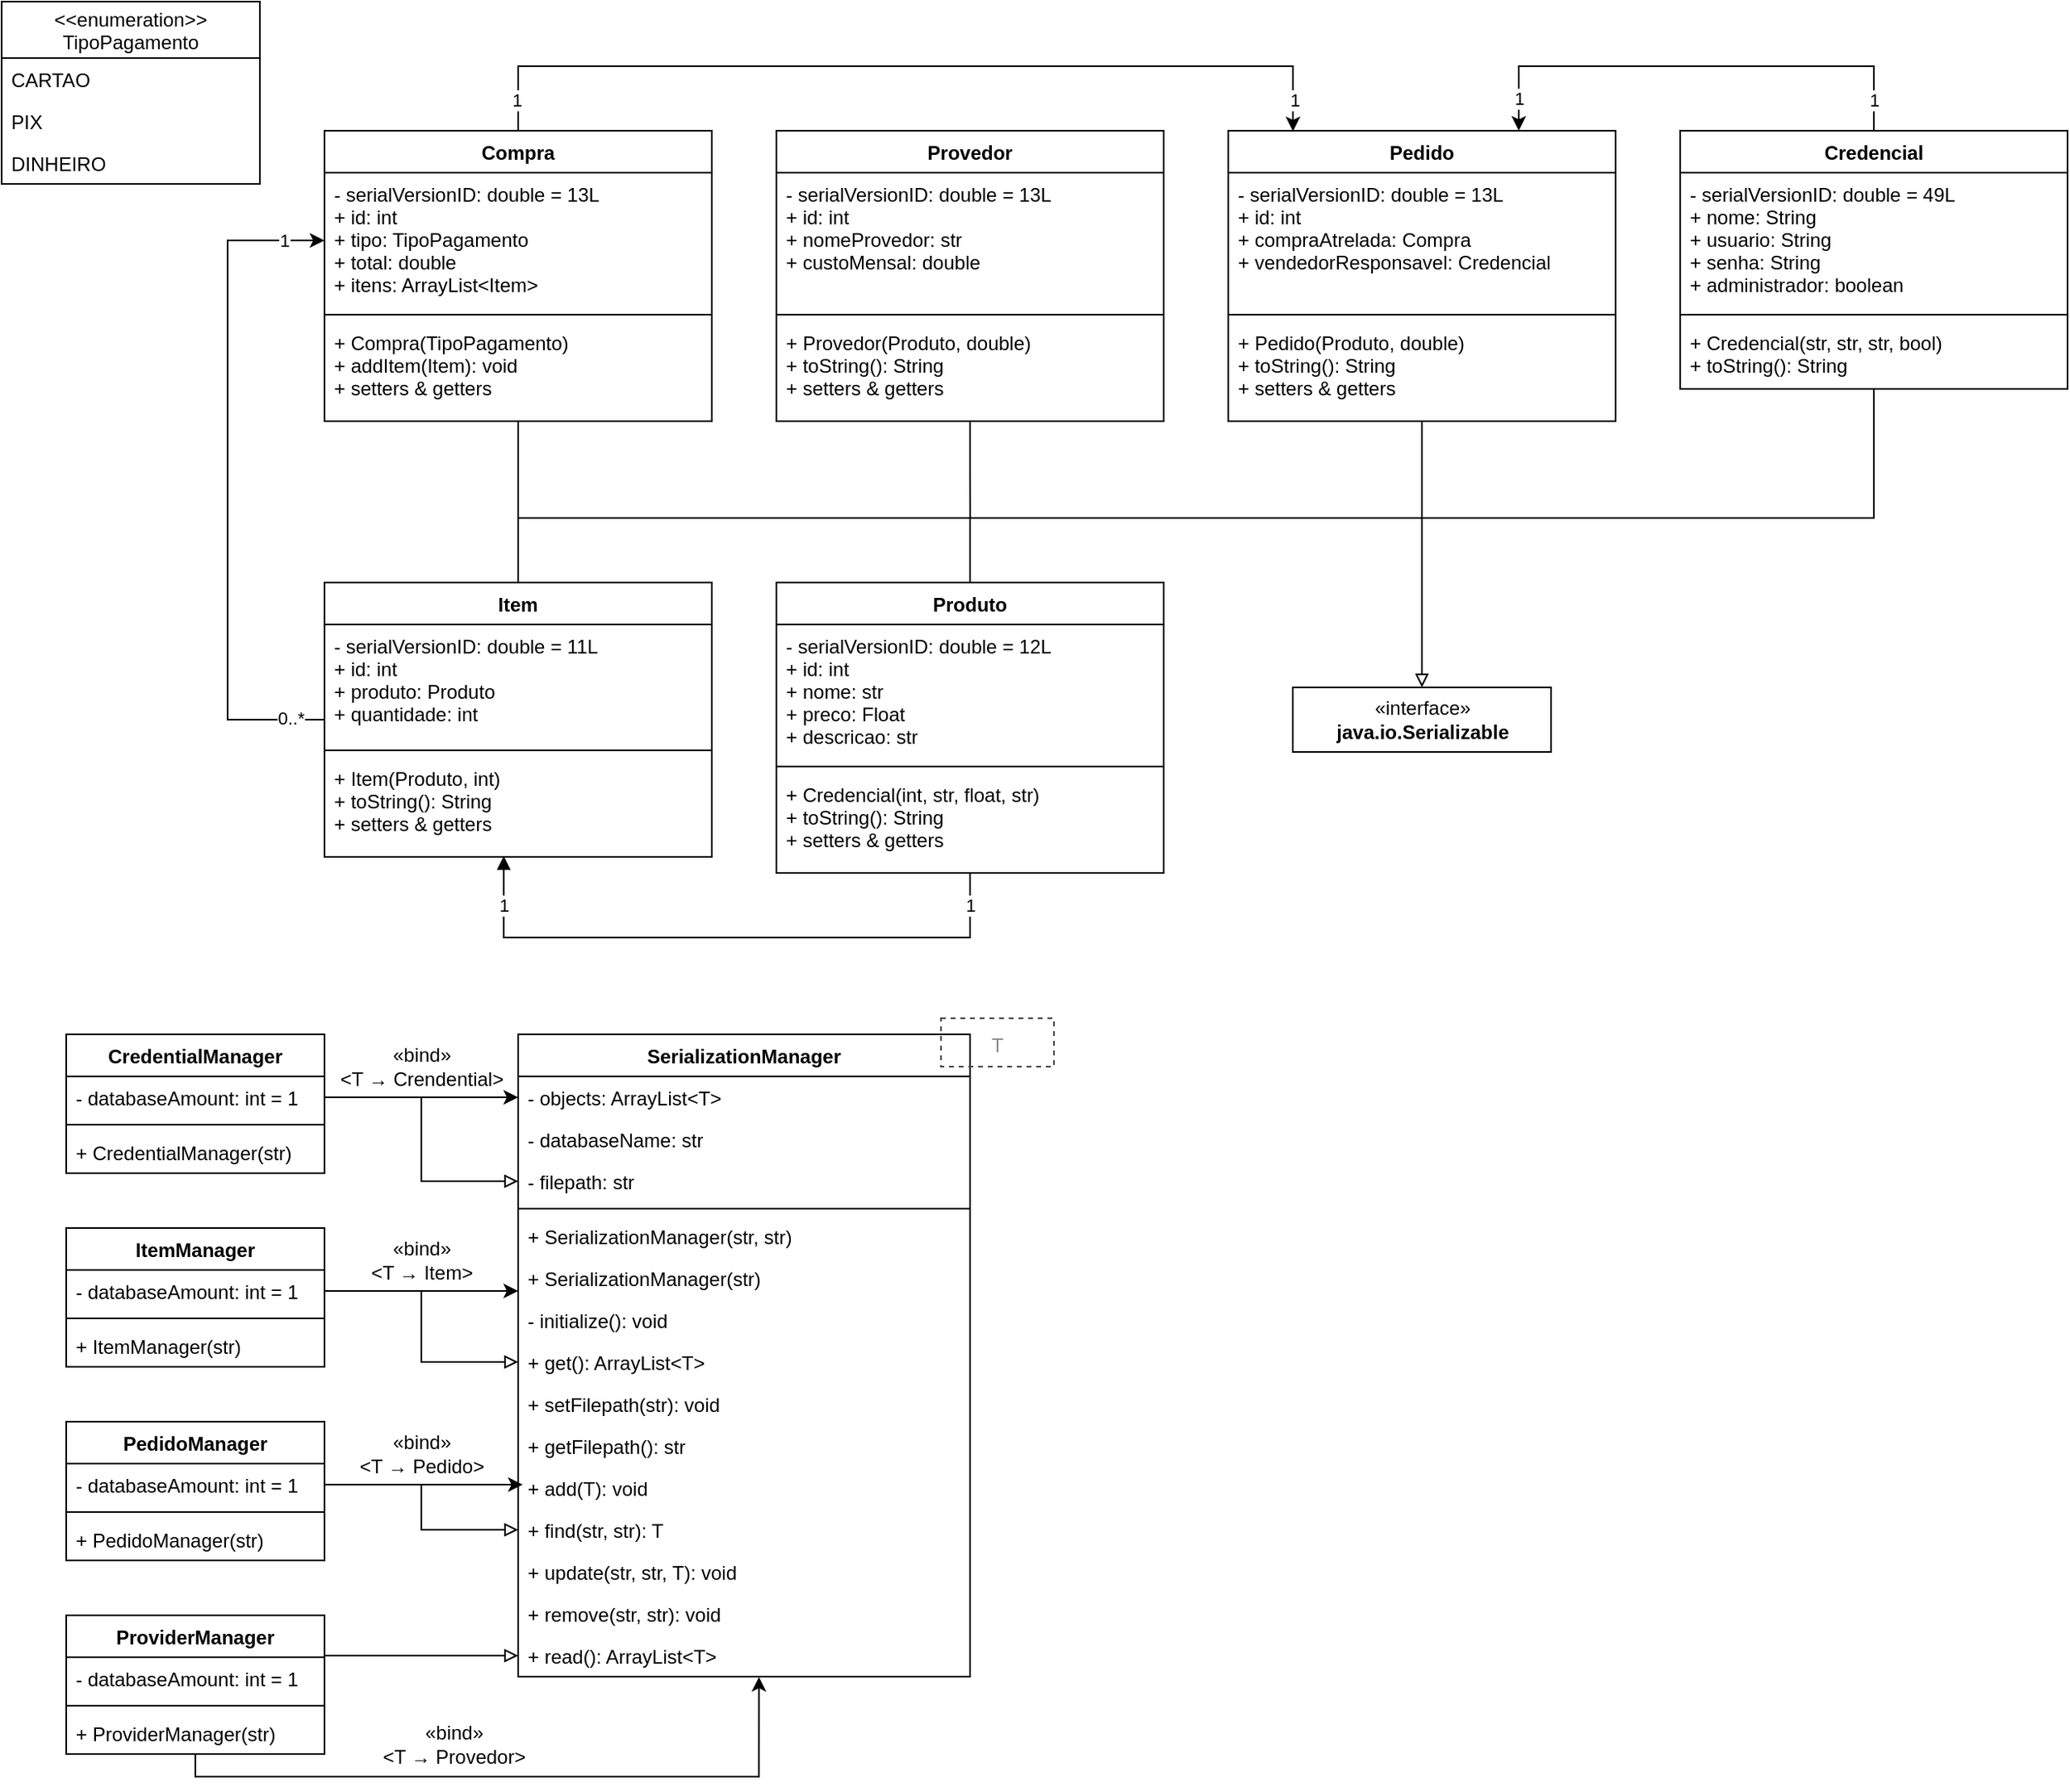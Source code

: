 <mxfile compressed="true" version="20.3.3" type="device"><diagram id="C5RBs43oDa-KdzZeNtuy" name="Page-1"><mxGraphModel dx="2361" dy="831" grid="1" gridSize="10" guides="1" tooltips="1" connect="1" arrows="1" fold="1" page="1" pageScale="1" pageWidth="827" pageHeight="1169" math="0" shadow="0"><root><mxCell id="WIyWlLk6GJQsqaUBKTNV-0"/><mxCell id="WIyWlLk6GJQsqaUBKTNV-1" parent="WIyWlLk6GJQsqaUBKTNV-0"/><mxCell id="C8PjU_JuX6WRlQQjnRAM-122" value="1" style="edgeStyle=orthogonalEdgeStyle;rounded=0;orthogonalLoop=1;jettySize=auto;html=1;entryX=0.75;entryY=0;entryDx=0;entryDy=0;strokeColor=#000000;endArrow=classic;endFill=1;" edge="1" parent="WIyWlLk6GJQsqaUBKTNV-1" source="lzJz9qcEkOFk_w3HQldG-35" target="C8PjU_JuX6WRlQQjnRAM-114"><mxGeometry x="0.867" relative="1" as="geometry"><Array as="points"><mxPoint x="400" y="80"/><mxPoint x="180" y="80"/></Array><mxPoint as="offset"/></mxGeometry></mxCell><mxCell id="C8PjU_JuX6WRlQQjnRAM-123" value="1" style="edgeLabel;html=1;align=center;verticalAlign=middle;resizable=0;points=[];" vertex="1" connectable="0" parent="C8PjU_JuX6WRlQQjnRAM-122"><mxGeometry x="-0.787" y="1" relative="1" as="geometry"><mxPoint x="1" y="13" as="offset"/></mxGeometry></mxCell><mxCell id="lzJz9qcEkOFk_w3HQldG-35" value="Credencial" style="swimlane;fontStyle=1;align=center;verticalAlign=top;childLayout=stackLayout;horizontal=1;startSize=26;horizontalStack=0;resizeParent=1;resizeParentMax=0;resizeLast=0;collapsible=1;marginBottom=0;" parent="WIyWlLk6GJQsqaUBKTNV-1" vertex="1"><mxGeometry x="280" y="120" width="240" height="160" as="geometry"><mxRectangle x="160" y="1400" width="100" height="30" as="alternateBounds"/></mxGeometry></mxCell><mxCell id="lzJz9qcEkOFk_w3HQldG-36" value="- serialVersionID: double = 49L&#10;+ nome: String&#10;+ usuario: String&#10;+ senha: String&#10;+ administrador: boolean" style="text;strokeColor=none;fillColor=none;align=left;verticalAlign=top;spacingLeft=4;spacingRight=4;overflow=hidden;rotatable=0;points=[[0,0.5],[1,0.5]];portConstraint=eastwest;" parent="lzJz9qcEkOFk_w3HQldG-35" vertex="1"><mxGeometry y="26" width="240" height="84" as="geometry"/></mxCell><mxCell id="lzJz9qcEkOFk_w3HQldG-37" value="" style="line;strokeWidth=1;fillColor=none;align=left;verticalAlign=middle;spacingTop=-1;spacingLeft=3;spacingRight=3;rotatable=0;labelPosition=right;points=[];portConstraint=eastwest;strokeColor=inherit;" parent="lzJz9qcEkOFk_w3HQldG-35" vertex="1"><mxGeometry y="110" width="240" height="8" as="geometry"/></mxCell><mxCell id="lzJz9qcEkOFk_w3HQldG-38" value="+ Credencial(str, str, str, bool)&#10;+ toString(): String" style="text;strokeColor=none;fillColor=none;align=left;verticalAlign=top;spacingLeft=4;spacingRight=4;overflow=hidden;rotatable=0;points=[[0,0.5],[1,0.5]];portConstraint=eastwest;" parent="lzJz9qcEkOFk_w3HQldG-35" vertex="1"><mxGeometry y="118" width="240" height="42" as="geometry"/></mxCell><mxCell id="C8PjU_JuX6WRlQQjnRAM-8" value="SerializationManager" style="swimlane;fontStyle=1;align=center;verticalAlign=top;childLayout=stackLayout;horizontal=1;startSize=26;horizontalStack=0;resizeParent=1;resizeParentMax=0;resizeLast=0;collapsible=1;marginBottom=0;" vertex="1" parent="WIyWlLk6GJQsqaUBKTNV-1"><mxGeometry x="-440" y="680" width="280" height="398" as="geometry"><mxRectangle x="440" y="1281" width="160" height="30" as="alternateBounds"/></mxGeometry></mxCell><mxCell id="C8PjU_JuX6WRlQQjnRAM-9" value="- objects: ArrayList&lt;T&gt;" style="text;strokeColor=none;fillColor=none;align=left;verticalAlign=top;spacingLeft=4;spacingRight=4;overflow=hidden;rotatable=0;points=[[0,0.5],[1,0.5]];portConstraint=eastwest;" vertex="1" parent="C8PjU_JuX6WRlQQjnRAM-8"><mxGeometry y="26" width="280" height="26" as="geometry"/></mxCell><mxCell id="C8PjU_JuX6WRlQQjnRAM-17" value="- databaseName: str" style="text;strokeColor=none;fillColor=none;align=left;verticalAlign=top;spacingLeft=4;spacingRight=4;overflow=hidden;rotatable=0;points=[[0,0.5],[1,0.5]];portConstraint=eastwest;" vertex="1" parent="C8PjU_JuX6WRlQQjnRAM-8"><mxGeometry y="52" width="280" height="26" as="geometry"/></mxCell><mxCell id="C8PjU_JuX6WRlQQjnRAM-16" value="- filepath: str" style="text;strokeColor=none;fillColor=none;align=left;verticalAlign=top;spacingLeft=4;spacingRight=4;overflow=hidden;rotatable=0;points=[[0,0.5],[1,0.5]];portConstraint=eastwest;" vertex="1" parent="C8PjU_JuX6WRlQQjnRAM-8"><mxGeometry y="78" width="280" height="26" as="geometry"/></mxCell><mxCell id="C8PjU_JuX6WRlQQjnRAM-10" value="" style="line;strokeWidth=1;fillColor=none;align=left;verticalAlign=middle;spacingTop=-1;spacingLeft=3;spacingRight=3;rotatable=0;labelPosition=right;points=[];portConstraint=eastwest;strokeColor=inherit;" vertex="1" parent="C8PjU_JuX6WRlQQjnRAM-8"><mxGeometry y="104" width="280" height="8" as="geometry"/></mxCell><mxCell id="C8PjU_JuX6WRlQQjnRAM-11" value="+ SerializationManager(str, str)" style="text;strokeColor=none;fillColor=none;align=left;verticalAlign=top;spacingLeft=4;spacingRight=4;overflow=hidden;rotatable=0;points=[[0,0.5],[1,0.5]];portConstraint=eastwest;" vertex="1" parent="C8PjU_JuX6WRlQQjnRAM-8"><mxGeometry y="112" width="280" height="26" as="geometry"/></mxCell><mxCell id="C8PjU_JuX6WRlQQjnRAM-22" value="+ SerializationManager(str)" style="text;strokeColor=none;fillColor=none;align=left;verticalAlign=top;spacingLeft=4;spacingRight=4;overflow=hidden;rotatable=0;points=[[0,0.5],[1,0.5]];portConstraint=eastwest;" vertex="1" parent="C8PjU_JuX6WRlQQjnRAM-8"><mxGeometry y="138" width="280" height="26" as="geometry"/></mxCell><mxCell id="C8PjU_JuX6WRlQQjnRAM-27" value="- initialize(): void" style="text;strokeColor=none;fillColor=none;align=left;verticalAlign=top;spacingLeft=4;spacingRight=4;overflow=hidden;rotatable=0;points=[[0,0.5],[1,0.5]];portConstraint=eastwest;" vertex="1" parent="C8PjU_JuX6WRlQQjnRAM-8"><mxGeometry y="164" width="280" height="26" as="geometry"/></mxCell><mxCell id="C8PjU_JuX6WRlQQjnRAM-26" value="+ get(): ArrayList&lt;T&gt;" style="text;strokeColor=none;fillColor=none;align=left;verticalAlign=top;spacingLeft=4;spacingRight=4;overflow=hidden;rotatable=0;points=[[0,0.5],[1,0.5]];portConstraint=eastwest;" vertex="1" parent="C8PjU_JuX6WRlQQjnRAM-8"><mxGeometry y="190" width="280" height="26" as="geometry"/></mxCell><mxCell id="C8PjU_JuX6WRlQQjnRAM-25" value="+ setFilepath(str): void" style="text;strokeColor=none;fillColor=none;align=left;verticalAlign=top;spacingLeft=4;spacingRight=4;overflow=hidden;rotatable=0;points=[[0,0.5],[1,0.5]];portConstraint=eastwest;" vertex="1" parent="C8PjU_JuX6WRlQQjnRAM-8"><mxGeometry y="216" width="280" height="26" as="geometry"/></mxCell><mxCell id="C8PjU_JuX6WRlQQjnRAM-24" value="+ getFilepath(): str" style="text;strokeColor=none;fillColor=none;align=left;verticalAlign=top;spacingLeft=4;spacingRight=4;overflow=hidden;rotatable=0;points=[[0,0.5],[1,0.5]];portConstraint=eastwest;" vertex="1" parent="C8PjU_JuX6WRlQQjnRAM-8"><mxGeometry y="242" width="280" height="26" as="geometry"/></mxCell><mxCell id="C8PjU_JuX6WRlQQjnRAM-23" value="+ add(T): void" style="text;strokeColor=none;fillColor=none;align=left;verticalAlign=top;spacingLeft=4;spacingRight=4;overflow=hidden;rotatable=0;points=[[0,0.5],[1,0.5]];portConstraint=eastwest;" vertex="1" parent="C8PjU_JuX6WRlQQjnRAM-8"><mxGeometry y="268" width="280" height="26" as="geometry"/></mxCell><mxCell id="C8PjU_JuX6WRlQQjnRAM-21" value="+ find(str, str): T" style="text;strokeColor=none;fillColor=none;align=left;verticalAlign=top;spacingLeft=4;spacingRight=4;overflow=hidden;rotatable=0;points=[[0,0.5],[1,0.5]];portConstraint=eastwest;" vertex="1" parent="C8PjU_JuX6WRlQQjnRAM-8"><mxGeometry y="294" width="280" height="26" as="geometry"/></mxCell><mxCell id="C8PjU_JuX6WRlQQjnRAM-20" value="+ update(str, str, T): void" style="text;strokeColor=none;fillColor=none;align=left;verticalAlign=top;spacingLeft=4;spacingRight=4;overflow=hidden;rotatable=0;points=[[0,0.5],[1,0.5]];portConstraint=eastwest;" vertex="1" parent="C8PjU_JuX6WRlQQjnRAM-8"><mxGeometry y="320" width="280" height="26" as="geometry"/></mxCell><mxCell id="C8PjU_JuX6WRlQQjnRAM-19" value="+ remove(str, str): void" style="text;strokeColor=none;fillColor=none;align=left;verticalAlign=top;spacingLeft=4;spacingRight=4;overflow=hidden;rotatable=0;points=[[0,0.5],[1,0.5]];portConstraint=eastwest;" vertex="1" parent="C8PjU_JuX6WRlQQjnRAM-8"><mxGeometry y="346" width="280" height="26" as="geometry"/></mxCell><mxCell id="C8PjU_JuX6WRlQQjnRAM-18" value="+ read(): ArrayList&lt;T&gt;" style="text;strokeColor=none;fillColor=none;align=left;verticalAlign=top;spacingLeft=4;spacingRight=4;overflow=hidden;rotatable=0;points=[[0,0.5],[1,0.5]];portConstraint=eastwest;" vertex="1" parent="C8PjU_JuX6WRlQQjnRAM-8"><mxGeometry y="372" width="280" height="26" as="geometry"/></mxCell><mxCell id="C8PjU_JuX6WRlQQjnRAM-28" value="T" style="outlineConnect=0;gradientColor=none;html=1;whiteSpace=wrap;fontSize=12;fontStyle=0;strokeColor=#42454A;fillColor=none;verticalAlign=top;align=center;fontColor=#858B94;dashed=1;spacingTop=3;" vertex="1" parent="WIyWlLk6GJQsqaUBKTNV-1"><mxGeometry x="-178" y="670" width="70" height="30" as="geometry"/></mxCell><mxCell id="C8PjU_JuX6WRlQQjnRAM-29" value="«interface»&lt;br&gt;&lt;b&gt;java.io.Serializable&lt;/b&gt;" style="html=1;" vertex="1" parent="WIyWlLk6GJQsqaUBKTNV-1"><mxGeometry x="40" y="465" width="160" height="40" as="geometry"/></mxCell><mxCell id="C8PjU_JuX6WRlQQjnRAM-45" style="edgeStyle=orthogonalEdgeStyle;rounded=0;orthogonalLoop=1;jettySize=auto;html=1;endArrow=block;endFill=1;entryX=0.463;entryY=0.992;entryDx=0;entryDy=0;entryPerimeter=0;strokeColor=#000000;" edge="1" parent="WIyWlLk6GJQsqaUBKTNV-1" source="C8PjU_JuX6WRlQQjnRAM-35" target="C8PjU_JuX6WRlQQjnRAM-43"><mxGeometry relative="1" as="geometry"><mxPoint x="-170" y="700" as="targetPoint"/><Array as="points"><mxPoint x="-160" y="620"/><mxPoint x="-449" y="620"/></Array></mxGeometry></mxCell><mxCell id="C8PjU_JuX6WRlQQjnRAM-46" value="1" style="edgeLabel;html=1;align=center;verticalAlign=middle;resizable=0;points=[];" vertex="1" connectable="0" parent="C8PjU_JuX6WRlQQjnRAM-45"><mxGeometry x="0.914" relative="1" as="geometry"><mxPoint y="14" as="offset"/></mxGeometry></mxCell><mxCell id="C8PjU_JuX6WRlQQjnRAM-47" value="1" style="edgeLabel;html=1;align=center;verticalAlign=middle;resizable=0;points=[];" vertex="1" connectable="0" parent="C8PjU_JuX6WRlQQjnRAM-45"><mxGeometry x="-0.957" relative="1" as="geometry"><mxPoint y="12" as="offset"/></mxGeometry></mxCell><mxCell id="C8PjU_JuX6WRlQQjnRAM-107" style="edgeStyle=orthogonalEdgeStyle;rounded=0;orthogonalLoop=1;jettySize=auto;html=1;strokeColor=#000000;endArrow=none;endFill=0;" edge="1" parent="WIyWlLk6GJQsqaUBKTNV-1" source="C8PjU_JuX6WRlQQjnRAM-35"><mxGeometry relative="1" as="geometry"><mxPoint x="-160" y="360" as="targetPoint"/></mxGeometry></mxCell><mxCell id="C8PjU_JuX6WRlQQjnRAM-35" value="Produto" style="swimlane;fontStyle=1;align=center;verticalAlign=top;childLayout=stackLayout;horizontal=1;startSize=26;horizontalStack=0;resizeParent=1;resizeParentMax=0;resizeLast=0;collapsible=1;marginBottom=0;" vertex="1" parent="WIyWlLk6GJQsqaUBKTNV-1"><mxGeometry x="-280" y="400" width="240" height="180" as="geometry"/></mxCell><mxCell id="C8PjU_JuX6WRlQQjnRAM-36" value="- serialVersionID: double = 12L&#10;+ id: int&#10;+ nome: str&#10;+ preco: Float&#10;+ descricao: str&#10;" style="text;strokeColor=none;fillColor=none;align=left;verticalAlign=top;spacingLeft=4;spacingRight=4;overflow=hidden;rotatable=0;points=[[0,0.5],[1,0.5]];portConstraint=eastwest;" vertex="1" parent="C8PjU_JuX6WRlQQjnRAM-35"><mxGeometry y="26" width="240" height="84" as="geometry"/></mxCell><mxCell id="C8PjU_JuX6WRlQQjnRAM-37" value="" style="line;strokeWidth=1;fillColor=none;align=left;verticalAlign=middle;spacingTop=-1;spacingLeft=3;spacingRight=3;rotatable=0;labelPosition=right;points=[];portConstraint=eastwest;strokeColor=inherit;" vertex="1" parent="C8PjU_JuX6WRlQQjnRAM-35"><mxGeometry y="110" width="240" height="8" as="geometry"/></mxCell><mxCell id="C8PjU_JuX6WRlQQjnRAM-38" value="+ Credencial(int, str, float, str)&#10;+ toString(): String&#10;+ setters &amp; getters" style="text;strokeColor=none;fillColor=none;align=left;verticalAlign=top;spacingLeft=4;spacingRight=4;overflow=hidden;rotatable=0;points=[[0,0.5],[1,0.5]];portConstraint=eastwest;" vertex="1" parent="C8PjU_JuX6WRlQQjnRAM-35"><mxGeometry y="118" width="240" height="62" as="geometry"/></mxCell><mxCell id="C8PjU_JuX6WRlQQjnRAM-44" style="edgeStyle=orthogonalEdgeStyle;rounded=0;orthogonalLoop=1;jettySize=auto;html=1;endArrow=block;endFill=0;entryX=0.5;entryY=0;entryDx=0;entryDy=0;" edge="1" parent="WIyWlLk6GJQsqaUBKTNV-1" source="C8PjU_JuX6WRlQQjnRAM-40" target="C8PjU_JuX6WRlQQjnRAM-29"><mxGeometry relative="1" as="geometry"><mxPoint x="120" y="460" as="targetPoint"/><Array as="points"><mxPoint x="-440" y="360"/><mxPoint x="120" y="360"/></Array></mxGeometry></mxCell><mxCell id="C8PjU_JuX6WRlQQjnRAM-54" style="edgeStyle=orthogonalEdgeStyle;rounded=0;orthogonalLoop=1;jettySize=auto;html=1;entryX=0;entryY=0.5;entryDx=0;entryDy=0;strokeColor=#000000;endArrow=classic;endFill=1;" edge="1" parent="WIyWlLk6GJQsqaUBKTNV-1" source="C8PjU_JuX6WRlQQjnRAM-40" target="C8PjU_JuX6WRlQQjnRAM-49"><mxGeometry relative="1" as="geometry"><Array as="points"><mxPoint x="-620" y="485"/><mxPoint x="-620" y="188"/></Array></mxGeometry></mxCell><mxCell id="C8PjU_JuX6WRlQQjnRAM-55" value="1" style="edgeLabel;html=1;align=center;verticalAlign=middle;resizable=0;points=[];" vertex="1" connectable="0" parent="C8PjU_JuX6WRlQQjnRAM-54"><mxGeometry x="0.851" relative="1" as="geometry"><mxPoint x="6" as="offset"/></mxGeometry></mxCell><mxCell id="C8PjU_JuX6WRlQQjnRAM-56" value="0..*" style="edgeLabel;html=1;align=center;verticalAlign=middle;resizable=0;points=[];" vertex="1" connectable="0" parent="C8PjU_JuX6WRlQQjnRAM-54"><mxGeometry x="-0.931" y="-1" relative="1" as="geometry"><mxPoint x="-7" as="offset"/></mxGeometry></mxCell><mxCell id="C8PjU_JuX6WRlQQjnRAM-40" value="Item" style="swimlane;fontStyle=1;align=center;verticalAlign=top;childLayout=stackLayout;horizontal=1;startSize=26;horizontalStack=0;resizeParent=1;resizeParentMax=0;resizeLast=0;collapsible=1;marginBottom=0;" vertex="1" parent="WIyWlLk6GJQsqaUBKTNV-1"><mxGeometry x="-560" y="400" width="240" height="170" as="geometry"/></mxCell><mxCell id="C8PjU_JuX6WRlQQjnRAM-41" value="- serialVersionID: double = 11L&#10;+ id: int&#10;+ produto: Produto&#10;+ quantidade: int&#10;" style="text;strokeColor=none;fillColor=none;align=left;verticalAlign=top;spacingLeft=4;spacingRight=4;overflow=hidden;rotatable=0;points=[[0,0.5],[1,0.5]];portConstraint=eastwest;" vertex="1" parent="C8PjU_JuX6WRlQQjnRAM-40"><mxGeometry y="26" width="240" height="74" as="geometry"/></mxCell><mxCell id="C8PjU_JuX6WRlQQjnRAM-42" value="" style="line;strokeWidth=1;fillColor=none;align=left;verticalAlign=middle;spacingTop=-1;spacingLeft=3;spacingRight=3;rotatable=0;labelPosition=right;points=[];portConstraint=eastwest;strokeColor=inherit;" vertex="1" parent="C8PjU_JuX6WRlQQjnRAM-40"><mxGeometry y="100" width="240" height="8" as="geometry"/></mxCell><mxCell id="C8PjU_JuX6WRlQQjnRAM-43" value="+ Item(Produto, int)&#10;+ toString(): String&#10;+ setters &amp; getters" style="text;strokeColor=none;fillColor=none;align=left;verticalAlign=top;spacingLeft=4;spacingRight=4;overflow=hidden;rotatable=0;points=[[0,0.5],[1,0.5]];portConstraint=eastwest;" vertex="1" parent="C8PjU_JuX6WRlQQjnRAM-40"><mxGeometry y="108" width="240" height="62" as="geometry"/></mxCell><mxCell id="C8PjU_JuX6WRlQQjnRAM-119" style="edgeStyle=orthogonalEdgeStyle;rounded=0;orthogonalLoop=1;jettySize=auto;html=1;entryX=0.167;entryY=0.002;entryDx=0;entryDy=0;strokeColor=#000000;endArrow=classic;endFill=1;entryPerimeter=0;" edge="1" parent="WIyWlLk6GJQsqaUBKTNV-1" source="C8PjU_JuX6WRlQQjnRAM-48" target="C8PjU_JuX6WRlQQjnRAM-114"><mxGeometry relative="1" as="geometry"><Array as="points"><mxPoint x="-440" y="80"/><mxPoint x="40" y="80"/></Array></mxGeometry></mxCell><mxCell id="C8PjU_JuX6WRlQQjnRAM-120" value="1" style="edgeLabel;html=1;align=center;verticalAlign=middle;resizable=0;points=[];" vertex="1" connectable="0" parent="C8PjU_JuX6WRlQQjnRAM-119"><mxGeometry x="-0.895" y="1" relative="1" as="geometry"><mxPoint y="10" as="offset"/></mxGeometry></mxCell><mxCell id="C8PjU_JuX6WRlQQjnRAM-121" value="1" style="edgeLabel;html=1;align=center;verticalAlign=middle;resizable=0;points=[];" vertex="1" connectable="0" parent="C8PjU_JuX6WRlQQjnRAM-119"><mxGeometry x="0.891" y="1" relative="1" as="geometry"><mxPoint y="11" as="offset"/></mxGeometry></mxCell><mxCell id="C8PjU_JuX6WRlQQjnRAM-48" value="Compra" style="swimlane;fontStyle=1;align=center;verticalAlign=top;childLayout=stackLayout;horizontal=1;startSize=26;horizontalStack=0;resizeParent=1;resizeParentMax=0;resizeLast=0;collapsible=1;marginBottom=0;" vertex="1" parent="WIyWlLk6GJQsqaUBKTNV-1"><mxGeometry x="-560" y="120" width="240" height="180" as="geometry"/></mxCell><mxCell id="C8PjU_JuX6WRlQQjnRAM-49" value="- serialVersionID: double = 13L&#10;+ id: int&#10;+ tipo: TipoPagamento&#10;+ total: double&#10;+ itens: ArrayList&lt;Item&gt;&#10;" style="text;strokeColor=none;fillColor=none;align=left;verticalAlign=top;spacingLeft=4;spacingRight=4;overflow=hidden;rotatable=0;points=[[0,0.5],[1,0.5]];portConstraint=eastwest;" vertex="1" parent="C8PjU_JuX6WRlQQjnRAM-48"><mxGeometry y="26" width="240" height="84" as="geometry"/></mxCell><mxCell id="C8PjU_JuX6WRlQQjnRAM-50" value="" style="line;strokeWidth=1;fillColor=none;align=left;verticalAlign=middle;spacingTop=-1;spacingLeft=3;spacingRight=3;rotatable=0;labelPosition=right;points=[];portConstraint=eastwest;strokeColor=inherit;" vertex="1" parent="C8PjU_JuX6WRlQQjnRAM-48"><mxGeometry y="110" width="240" height="8" as="geometry"/></mxCell><mxCell id="C8PjU_JuX6WRlQQjnRAM-51" value="+ Compra(TipoPagamento)&#10;+ addItem(Item): void&#10;+ setters &amp; getters" style="text;strokeColor=none;fillColor=none;align=left;verticalAlign=top;spacingLeft=4;spacingRight=4;overflow=hidden;rotatable=0;points=[[0,0.5],[1,0.5]];portConstraint=eastwest;" vertex="1" parent="C8PjU_JuX6WRlQQjnRAM-48"><mxGeometry y="118" width="240" height="62" as="geometry"/></mxCell><mxCell id="C8PjU_JuX6WRlQQjnRAM-57" value="&lt;&lt;enumeration&gt;&gt;&#10;TipoPagamento" style="swimlane;fontStyle=0;childLayout=stackLayout;horizontal=1;startSize=35;fillColor=none;horizontalStack=0;resizeParent=1;resizeParentMax=0;resizeLast=0;collapsible=1;marginBottom=0;" vertex="1" parent="WIyWlLk6GJQsqaUBKTNV-1"><mxGeometry x="-760" y="40" width="160" height="113" as="geometry"/></mxCell><mxCell id="C8PjU_JuX6WRlQQjnRAM-58" value="CARTAO" style="text;strokeColor=none;fillColor=none;align=left;verticalAlign=top;spacingLeft=4;spacingRight=4;overflow=hidden;rotatable=0;points=[[0,0.5],[1,0.5]];portConstraint=eastwest;" vertex="1" parent="C8PjU_JuX6WRlQQjnRAM-57"><mxGeometry y="35" width="160" height="26" as="geometry"/></mxCell><mxCell id="C8PjU_JuX6WRlQQjnRAM-59" value="PIX" style="text;strokeColor=none;fillColor=none;align=left;verticalAlign=top;spacingLeft=4;spacingRight=4;overflow=hidden;rotatable=0;points=[[0,0.5],[1,0.5]];portConstraint=eastwest;" vertex="1" parent="C8PjU_JuX6WRlQQjnRAM-57"><mxGeometry y="61" width="160" height="26" as="geometry"/></mxCell><mxCell id="C8PjU_JuX6WRlQQjnRAM-60" value="DINHEIRO" style="text;strokeColor=none;fillColor=none;align=left;verticalAlign=top;spacingLeft=4;spacingRight=4;overflow=hidden;rotatable=0;points=[[0,0.5],[1,0.5]];portConstraint=eastwest;" vertex="1" parent="C8PjU_JuX6WRlQQjnRAM-57"><mxGeometry y="87" width="160" height="26" as="geometry"/></mxCell><mxCell id="C8PjU_JuX6WRlQQjnRAM-61" value="CredentialManager" style="swimlane;fontStyle=1;align=center;verticalAlign=top;childLayout=stackLayout;horizontal=1;startSize=26;horizontalStack=0;resizeParent=1;resizeParentMax=0;resizeLast=0;collapsible=1;marginBottom=0;" vertex="1" parent="WIyWlLk6GJQsqaUBKTNV-1"><mxGeometry x="-720" y="680" width="160" height="86" as="geometry"/></mxCell><mxCell id="C8PjU_JuX6WRlQQjnRAM-62" value="- databaseAmount: int = 1" style="text;strokeColor=none;fillColor=none;align=left;verticalAlign=top;spacingLeft=4;spacingRight=4;overflow=hidden;rotatable=0;points=[[0,0.5],[1,0.5]];portConstraint=eastwest;" vertex="1" parent="C8PjU_JuX6WRlQQjnRAM-61"><mxGeometry y="26" width="160" height="26" as="geometry"/></mxCell><mxCell id="C8PjU_JuX6WRlQQjnRAM-63" value="" style="line;strokeWidth=1;fillColor=none;align=left;verticalAlign=middle;spacingTop=-1;spacingLeft=3;spacingRight=3;rotatable=0;labelPosition=right;points=[];portConstraint=eastwest;strokeColor=inherit;" vertex="1" parent="C8PjU_JuX6WRlQQjnRAM-61"><mxGeometry y="52" width="160" height="8" as="geometry"/></mxCell><mxCell id="C8PjU_JuX6WRlQQjnRAM-64" value="+ CredentialManager(str)" style="text;strokeColor=none;fillColor=none;align=left;verticalAlign=top;spacingLeft=4;spacingRight=4;overflow=hidden;rotatable=0;points=[[0,0.5],[1,0.5]];portConstraint=eastwest;" vertex="1" parent="C8PjU_JuX6WRlQQjnRAM-61"><mxGeometry y="60" width="160" height="26" as="geometry"/></mxCell><mxCell id="C8PjU_JuX6WRlQQjnRAM-69" value="ItemManager" style="swimlane;fontStyle=1;align=center;verticalAlign=top;childLayout=stackLayout;horizontal=1;startSize=26;horizontalStack=0;resizeParent=1;resizeParentMax=0;resizeLast=0;collapsible=1;marginBottom=0;" vertex="1" parent="WIyWlLk6GJQsqaUBKTNV-1"><mxGeometry x="-720" y="800" width="160" height="86" as="geometry"/></mxCell><mxCell id="C8PjU_JuX6WRlQQjnRAM-70" value="- databaseAmount: int = 1" style="text;strokeColor=none;fillColor=none;align=left;verticalAlign=top;spacingLeft=4;spacingRight=4;overflow=hidden;rotatable=0;points=[[0,0.5],[1,0.5]];portConstraint=eastwest;" vertex="1" parent="C8PjU_JuX6WRlQQjnRAM-69"><mxGeometry y="26" width="160" height="26" as="geometry"/></mxCell><mxCell id="C8PjU_JuX6WRlQQjnRAM-71" value="" style="line;strokeWidth=1;fillColor=none;align=left;verticalAlign=middle;spacingTop=-1;spacingLeft=3;spacingRight=3;rotatable=0;labelPosition=right;points=[];portConstraint=eastwest;strokeColor=inherit;" vertex="1" parent="C8PjU_JuX6WRlQQjnRAM-69"><mxGeometry y="52" width="160" height="8" as="geometry"/></mxCell><mxCell id="C8PjU_JuX6WRlQQjnRAM-72" value="+ ItemManager(str)" style="text;strokeColor=none;fillColor=none;align=left;verticalAlign=top;spacingLeft=4;spacingRight=4;overflow=hidden;rotatable=0;points=[[0,0.5],[1,0.5]];portConstraint=eastwest;" vertex="1" parent="C8PjU_JuX6WRlQQjnRAM-69"><mxGeometry y="60" width="160" height="26" as="geometry"/></mxCell><mxCell id="C8PjU_JuX6WRlQQjnRAM-73" value="PedidoManager" style="swimlane;fontStyle=1;align=center;verticalAlign=top;childLayout=stackLayout;horizontal=1;startSize=26;horizontalStack=0;resizeParent=1;resizeParentMax=0;resizeLast=0;collapsible=1;marginBottom=0;" vertex="1" parent="WIyWlLk6GJQsqaUBKTNV-1"><mxGeometry x="-720" y="920" width="160" height="86" as="geometry"/></mxCell><mxCell id="C8PjU_JuX6WRlQQjnRAM-74" value="- databaseAmount: int = 1" style="text;strokeColor=none;fillColor=none;align=left;verticalAlign=top;spacingLeft=4;spacingRight=4;overflow=hidden;rotatable=0;points=[[0,0.5],[1,0.5]];portConstraint=eastwest;" vertex="1" parent="C8PjU_JuX6WRlQQjnRAM-73"><mxGeometry y="26" width="160" height="26" as="geometry"/></mxCell><mxCell id="C8PjU_JuX6WRlQQjnRAM-75" value="" style="line;strokeWidth=1;fillColor=none;align=left;verticalAlign=middle;spacingTop=-1;spacingLeft=3;spacingRight=3;rotatable=0;labelPosition=right;points=[];portConstraint=eastwest;strokeColor=inherit;" vertex="1" parent="C8PjU_JuX6WRlQQjnRAM-73"><mxGeometry y="52" width="160" height="8" as="geometry"/></mxCell><mxCell id="C8PjU_JuX6WRlQQjnRAM-76" value="+ PedidoManager(str)" style="text;strokeColor=none;fillColor=none;align=left;verticalAlign=top;spacingLeft=4;spacingRight=4;overflow=hidden;rotatable=0;points=[[0,0.5],[1,0.5]];portConstraint=eastwest;" vertex="1" parent="C8PjU_JuX6WRlQQjnRAM-73"><mxGeometry y="60" width="160" height="26" as="geometry"/></mxCell><mxCell id="C8PjU_JuX6WRlQQjnRAM-111" style="edgeStyle=orthogonalEdgeStyle;rounded=0;orthogonalLoop=1;jettySize=auto;html=1;strokeColor=#000000;endArrow=classic;endFill=1;entryX=0.533;entryY=1.008;entryDx=0;entryDy=0;entryPerimeter=0;" edge="1" parent="WIyWlLk6GJQsqaUBKTNV-1" source="C8PjU_JuX6WRlQQjnRAM-77" target="C8PjU_JuX6WRlQQjnRAM-18"><mxGeometry relative="1" as="geometry"><mxPoint x="-230" y="1130" as="targetPoint"/><Array as="points"><mxPoint x="-640" y="1140"/><mxPoint x="-291" y="1140"/></Array></mxGeometry></mxCell><mxCell id="C8PjU_JuX6WRlQQjnRAM-112" style="edgeStyle=orthogonalEdgeStyle;rounded=0;orthogonalLoop=1;jettySize=auto;html=1;entryX=0;entryY=0.5;entryDx=0;entryDy=0;strokeColor=#000000;endArrow=block;endFill=0;" edge="1" parent="WIyWlLk6GJQsqaUBKTNV-1" source="C8PjU_JuX6WRlQQjnRAM-77" target="C8PjU_JuX6WRlQQjnRAM-18"><mxGeometry relative="1" as="geometry"><Array as="points"><mxPoint x="-530" y="1065"/><mxPoint x="-530" y="1065"/></Array></mxGeometry></mxCell><mxCell id="C8PjU_JuX6WRlQQjnRAM-77" value="ProviderManager" style="swimlane;fontStyle=1;align=center;verticalAlign=top;childLayout=stackLayout;horizontal=1;startSize=26;horizontalStack=0;resizeParent=1;resizeParentMax=0;resizeLast=0;collapsible=1;marginBottom=0;" vertex="1" parent="WIyWlLk6GJQsqaUBKTNV-1"><mxGeometry x="-720" y="1040" width="160" height="86" as="geometry"/></mxCell><mxCell id="C8PjU_JuX6WRlQQjnRAM-78" value="- databaseAmount: int = 1" style="text;strokeColor=none;fillColor=none;align=left;verticalAlign=top;spacingLeft=4;spacingRight=4;overflow=hidden;rotatable=0;points=[[0,0.5],[1,0.5]];portConstraint=eastwest;" vertex="1" parent="C8PjU_JuX6WRlQQjnRAM-77"><mxGeometry y="26" width="160" height="26" as="geometry"/></mxCell><mxCell id="C8PjU_JuX6WRlQQjnRAM-79" value="" style="line;strokeWidth=1;fillColor=none;align=left;verticalAlign=middle;spacingTop=-1;spacingLeft=3;spacingRight=3;rotatable=0;labelPosition=right;points=[];portConstraint=eastwest;strokeColor=inherit;" vertex="1" parent="C8PjU_JuX6WRlQQjnRAM-77"><mxGeometry y="52" width="160" height="8" as="geometry"/></mxCell><mxCell id="C8PjU_JuX6WRlQQjnRAM-80" value="+ ProviderManager(str)" style="text;strokeColor=none;fillColor=none;align=left;verticalAlign=top;spacingLeft=4;spacingRight=4;overflow=hidden;rotatable=0;points=[[0,0.5],[1,0.5]];portConstraint=eastwest;" vertex="1" parent="C8PjU_JuX6WRlQQjnRAM-77"><mxGeometry y="60" width="160" height="26" as="geometry"/></mxCell><mxCell id="C8PjU_JuX6WRlQQjnRAM-81" value="" style="edgeStyle=orthogonalEdgeStyle;rounded=0;orthogonalLoop=1;jettySize=auto;html=1;strokeColor=#000000;endArrow=block;endFill=0;" edge="1" parent="WIyWlLk6GJQsqaUBKTNV-1" source="C8PjU_JuX6WRlQQjnRAM-62" target="C8PjU_JuX6WRlQQjnRAM-16"><mxGeometry relative="1" as="geometry"/></mxCell><mxCell id="C8PjU_JuX6WRlQQjnRAM-82" value="" style="edgeStyle=orthogonalEdgeStyle;rounded=0;orthogonalLoop=1;jettySize=auto;html=1;strokeColor=#000000;endArrow=block;endFill=0;" edge="1" parent="WIyWlLk6GJQsqaUBKTNV-1" source="C8PjU_JuX6WRlQQjnRAM-70" target="C8PjU_JuX6WRlQQjnRAM-26"><mxGeometry relative="1" as="geometry"/></mxCell><mxCell id="C8PjU_JuX6WRlQQjnRAM-83" value="" style="edgeStyle=orthogonalEdgeStyle;rounded=0;orthogonalLoop=1;jettySize=auto;html=1;strokeColor=#000000;endArrow=block;endFill=0;" edge="1" parent="WIyWlLk6GJQsqaUBKTNV-1" source="C8PjU_JuX6WRlQQjnRAM-74" target="C8PjU_JuX6WRlQQjnRAM-21"><mxGeometry relative="1" as="geometry"/></mxCell><mxCell id="C8PjU_JuX6WRlQQjnRAM-85" style="edgeStyle=orthogonalEdgeStyle;rounded=0;orthogonalLoop=1;jettySize=auto;html=1;entryX=0;entryY=0.5;entryDx=0;entryDy=0;strokeColor=#000000;endArrow=classic;endFill=1;" edge="1" parent="WIyWlLk6GJQsqaUBKTNV-1" source="C8PjU_JuX6WRlQQjnRAM-62" target="C8PjU_JuX6WRlQQjnRAM-9"><mxGeometry relative="1" as="geometry"/></mxCell><mxCell id="C8PjU_JuX6WRlQQjnRAM-86" value="«bind»&lt;br&gt;&amp;lt;T → Crendential&amp;gt;" style="text;html=1;align=center;verticalAlign=middle;resizable=0;points=[];autosize=1;strokeColor=none;fillColor=none;" vertex="1" parent="WIyWlLk6GJQsqaUBKTNV-1"><mxGeometry x="-560" y="680" width="120" height="40" as="geometry"/></mxCell><mxCell id="C8PjU_JuX6WRlQQjnRAM-87" style="edgeStyle=orthogonalEdgeStyle;rounded=0;orthogonalLoop=1;jettySize=auto;html=1;entryX=0;entryY=0.808;entryDx=0;entryDy=0;entryPerimeter=0;strokeColor=#000000;endArrow=classic;endFill=1;" edge="1" parent="WIyWlLk6GJQsqaUBKTNV-1" source="C8PjU_JuX6WRlQQjnRAM-70" target="C8PjU_JuX6WRlQQjnRAM-22"><mxGeometry relative="1" as="geometry"/></mxCell><mxCell id="C8PjU_JuX6WRlQQjnRAM-88" style="edgeStyle=orthogonalEdgeStyle;rounded=0;orthogonalLoop=1;jettySize=auto;html=1;strokeColor=#000000;endArrow=classic;endFill=1;" edge="1" parent="WIyWlLk6GJQsqaUBKTNV-1" source="C8PjU_JuX6WRlQQjnRAM-74"><mxGeometry relative="1" as="geometry"><mxPoint x="-437.182" y="959.061" as="targetPoint"/></mxGeometry></mxCell><mxCell id="C8PjU_JuX6WRlQQjnRAM-94" value="«bind»&lt;br&gt;&amp;lt;T → Item&amp;gt;" style="text;html=1;align=center;verticalAlign=middle;resizable=0;points=[];autosize=1;strokeColor=none;fillColor=none;" vertex="1" parent="WIyWlLk6GJQsqaUBKTNV-1"><mxGeometry x="-545" y="800" width="90" height="40" as="geometry"/></mxCell><mxCell id="C8PjU_JuX6WRlQQjnRAM-95" value="«bind»&lt;br&gt;&amp;lt;T → Pedido&amp;gt;" style="text;html=1;align=center;verticalAlign=middle;resizable=0;points=[];autosize=1;strokeColor=none;fillColor=none;" vertex="1" parent="WIyWlLk6GJQsqaUBKTNV-1"><mxGeometry x="-550" y="920" width="100" height="40" as="geometry"/></mxCell><mxCell id="C8PjU_JuX6WRlQQjnRAM-96" value="«bind»&lt;br&gt;&amp;lt;T → Provedor&amp;gt;" style="text;html=1;align=center;verticalAlign=middle;resizable=0;points=[];autosize=1;strokeColor=none;fillColor=none;" vertex="1" parent="WIyWlLk6GJQsqaUBKTNV-1"><mxGeometry x="-535" y="1100" width="110" height="40" as="geometry"/></mxCell><mxCell id="C8PjU_JuX6WRlQQjnRAM-108" style="edgeStyle=orthogonalEdgeStyle;rounded=0;orthogonalLoop=1;jettySize=auto;html=1;exitX=0.5;exitY=1;exitDx=0;exitDy=0;strokeColor=#000000;endArrow=none;endFill=0;" edge="1" parent="WIyWlLk6GJQsqaUBKTNV-1" source="C8PjU_JuX6WRlQQjnRAM-101"><mxGeometry relative="1" as="geometry"><mxPoint x="-159.889" y="360" as="targetPoint"/></mxGeometry></mxCell><mxCell id="C8PjU_JuX6WRlQQjnRAM-101" value="Provedor" style="swimlane;fontStyle=1;align=center;verticalAlign=top;childLayout=stackLayout;horizontal=1;startSize=26;horizontalStack=0;resizeParent=1;resizeParentMax=0;resizeLast=0;collapsible=1;marginBottom=0;" vertex="1" parent="WIyWlLk6GJQsqaUBKTNV-1"><mxGeometry x="-280" y="120" width="240" height="180" as="geometry"/></mxCell><mxCell id="C8PjU_JuX6WRlQQjnRAM-102" value="- serialVersionID: double = 13L&#10;+ id: int&#10;+ nomeProvedor: str&#10;+ custoMensal: double&#10;" style="text;strokeColor=none;fillColor=none;align=left;verticalAlign=top;spacingLeft=4;spacingRight=4;overflow=hidden;rotatable=0;points=[[0,0.5],[1,0.5]];portConstraint=eastwest;" vertex="1" parent="C8PjU_JuX6WRlQQjnRAM-101"><mxGeometry y="26" width="240" height="84" as="geometry"/></mxCell><mxCell id="C8PjU_JuX6WRlQQjnRAM-103" value="" style="line;strokeWidth=1;fillColor=none;align=left;verticalAlign=middle;spacingTop=-1;spacingLeft=3;spacingRight=3;rotatable=0;labelPosition=right;points=[];portConstraint=eastwest;strokeColor=inherit;" vertex="1" parent="C8PjU_JuX6WRlQQjnRAM-101"><mxGeometry y="110" width="240" height="8" as="geometry"/></mxCell><mxCell id="C8PjU_JuX6WRlQQjnRAM-104" value="+ Provedor(Produto, double)&#10;+ toString(): String&#10;+ setters &amp; getters" style="text;strokeColor=none;fillColor=none;align=left;verticalAlign=top;spacingLeft=4;spacingRight=4;overflow=hidden;rotatable=0;points=[[0,0.5],[1,0.5]];portConstraint=eastwest;" vertex="1" parent="C8PjU_JuX6WRlQQjnRAM-101"><mxGeometry y="118" width="240" height="62" as="geometry"/></mxCell><mxCell id="C8PjU_JuX6WRlQQjnRAM-106" style="edgeStyle=orthogonalEdgeStyle;rounded=0;orthogonalLoop=1;jettySize=auto;html=1;strokeColor=#000000;endArrow=none;endFill=0;" edge="1" parent="WIyWlLk6GJQsqaUBKTNV-1" source="C8PjU_JuX6WRlQQjnRAM-51"><mxGeometry relative="1" as="geometry"><mxPoint x="-440" y="360" as="targetPoint"/><Array as="points"><mxPoint x="-440" y="310"/><mxPoint x="-440" y="310"/></Array></mxGeometry></mxCell><mxCell id="C8PjU_JuX6WRlQQjnRAM-118" style="edgeStyle=orthogonalEdgeStyle;rounded=0;orthogonalLoop=1;jettySize=auto;html=1;strokeColor=#000000;endArrow=none;endFill=0;" edge="1" parent="WIyWlLk6GJQsqaUBKTNV-1" source="C8PjU_JuX6WRlQQjnRAM-114"><mxGeometry relative="1" as="geometry"><mxPoint x="120" y="360.0" as="targetPoint"/></mxGeometry></mxCell><mxCell id="C8PjU_JuX6WRlQQjnRAM-114" value="Pedido" style="swimlane;fontStyle=1;align=center;verticalAlign=top;childLayout=stackLayout;horizontal=1;startSize=26;horizontalStack=0;resizeParent=1;resizeParentMax=0;resizeLast=0;collapsible=1;marginBottom=0;" vertex="1" parent="WIyWlLk6GJQsqaUBKTNV-1"><mxGeometry y="120" width="240" height="180" as="geometry"/></mxCell><mxCell id="C8PjU_JuX6WRlQQjnRAM-115" value="- serialVersionID: double = 13L&#10;+ id: int&#10;+ compraAtrelada: Compra&#10;+ vendedorResponsavel: Credencial&#10;" style="text;strokeColor=none;fillColor=none;align=left;verticalAlign=top;spacingLeft=4;spacingRight=4;overflow=hidden;rotatable=0;points=[[0,0.5],[1,0.5]];portConstraint=eastwest;" vertex="1" parent="C8PjU_JuX6WRlQQjnRAM-114"><mxGeometry y="26" width="240" height="84" as="geometry"/></mxCell><mxCell id="C8PjU_JuX6WRlQQjnRAM-116" value="" style="line;strokeWidth=1;fillColor=none;align=left;verticalAlign=middle;spacingTop=-1;spacingLeft=3;spacingRight=3;rotatable=0;labelPosition=right;points=[];portConstraint=eastwest;strokeColor=inherit;" vertex="1" parent="C8PjU_JuX6WRlQQjnRAM-114"><mxGeometry y="110" width="240" height="8" as="geometry"/></mxCell><mxCell id="C8PjU_JuX6WRlQQjnRAM-117" value="+ Pedido(Produto, double)&#10;+ toString(): String&#10;+ setters &amp; getters" style="text;strokeColor=none;fillColor=none;align=left;verticalAlign=top;spacingLeft=4;spacingRight=4;overflow=hidden;rotatable=0;points=[[0,0.5],[1,0.5]];portConstraint=eastwest;" vertex="1" parent="C8PjU_JuX6WRlQQjnRAM-114"><mxGeometry y="118" width="240" height="62" as="geometry"/></mxCell><mxCell id="C8PjU_JuX6WRlQQjnRAM-125" style="edgeStyle=orthogonalEdgeStyle;rounded=0;orthogonalLoop=1;jettySize=auto;html=1;strokeColor=#000000;endArrow=none;endFill=0;" edge="1" parent="WIyWlLk6GJQsqaUBKTNV-1" source="lzJz9qcEkOFk_w3HQldG-38"><mxGeometry relative="1" as="geometry"><mxPoint x="120.0" y="360.0" as="targetPoint"/><Array as="points"><mxPoint x="400" y="360"/></Array></mxGeometry></mxCell></root></mxGraphModel></diagram></mxfile>